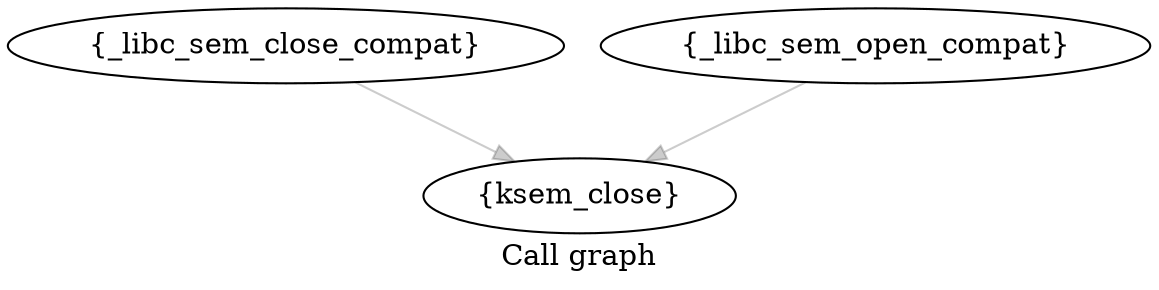 digraph "Call graph" {
	label="Call graph";
	"Node0x80814dbc0" [label="{_libc_sem_close_compat}"];
	"Node0x80814dbc0" -> "Node0x80814db60" [color="#00000033"];

	"Node0x80814db60" [label="{ksem_close}"];

	"Node0x80814daa0" [label="{_libc_sem_open_compat}"];
	"Node0x80814daa0" -> "Node0x80814db60" [color="#00000033"];

}
